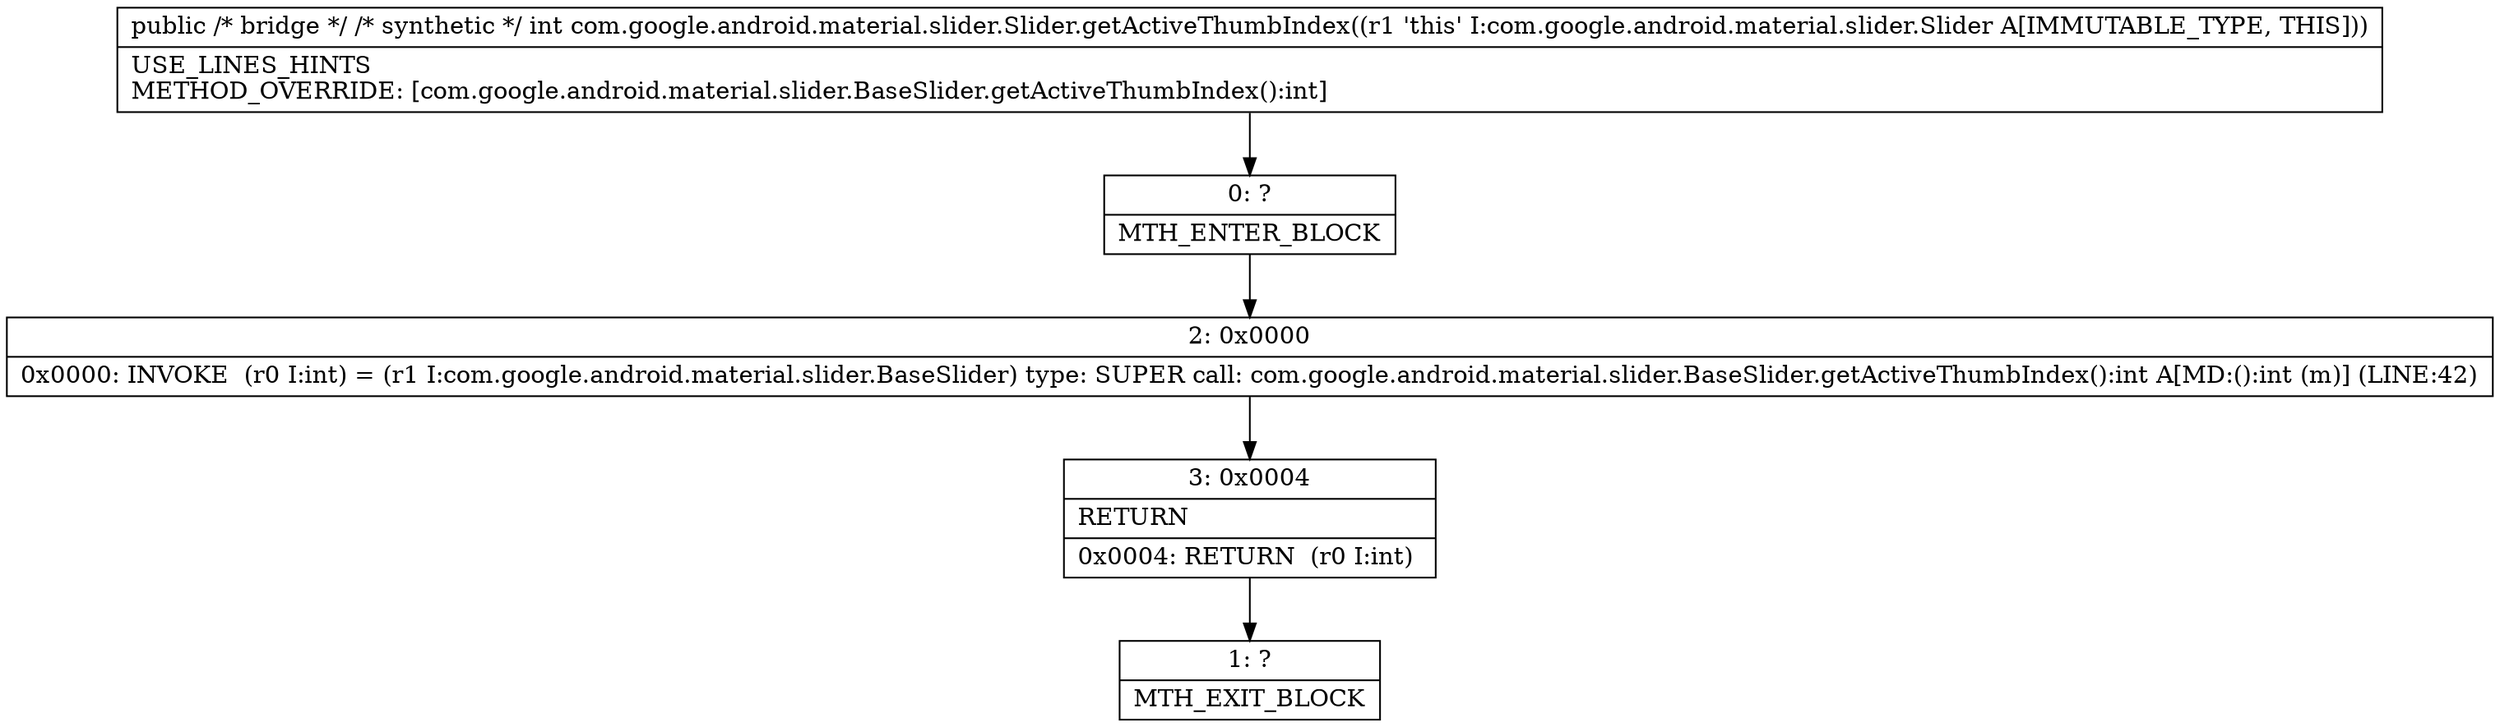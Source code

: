 digraph "CFG forcom.google.android.material.slider.Slider.getActiveThumbIndex()I" {
Node_0 [shape=record,label="{0\:\ ?|MTH_ENTER_BLOCK\l}"];
Node_2 [shape=record,label="{2\:\ 0x0000|0x0000: INVOKE  (r0 I:int) = (r1 I:com.google.android.material.slider.BaseSlider) type: SUPER call: com.google.android.material.slider.BaseSlider.getActiveThumbIndex():int A[MD:():int (m)] (LINE:42)\l}"];
Node_3 [shape=record,label="{3\:\ 0x0004|RETURN\l|0x0004: RETURN  (r0 I:int) \l}"];
Node_1 [shape=record,label="{1\:\ ?|MTH_EXIT_BLOCK\l}"];
MethodNode[shape=record,label="{public \/* bridge *\/ \/* synthetic *\/ int com.google.android.material.slider.Slider.getActiveThumbIndex((r1 'this' I:com.google.android.material.slider.Slider A[IMMUTABLE_TYPE, THIS]))  | USE_LINES_HINTS\lMETHOD_OVERRIDE: [com.google.android.material.slider.BaseSlider.getActiveThumbIndex():int]\l}"];
MethodNode -> Node_0;Node_0 -> Node_2;
Node_2 -> Node_3;
Node_3 -> Node_1;
}


